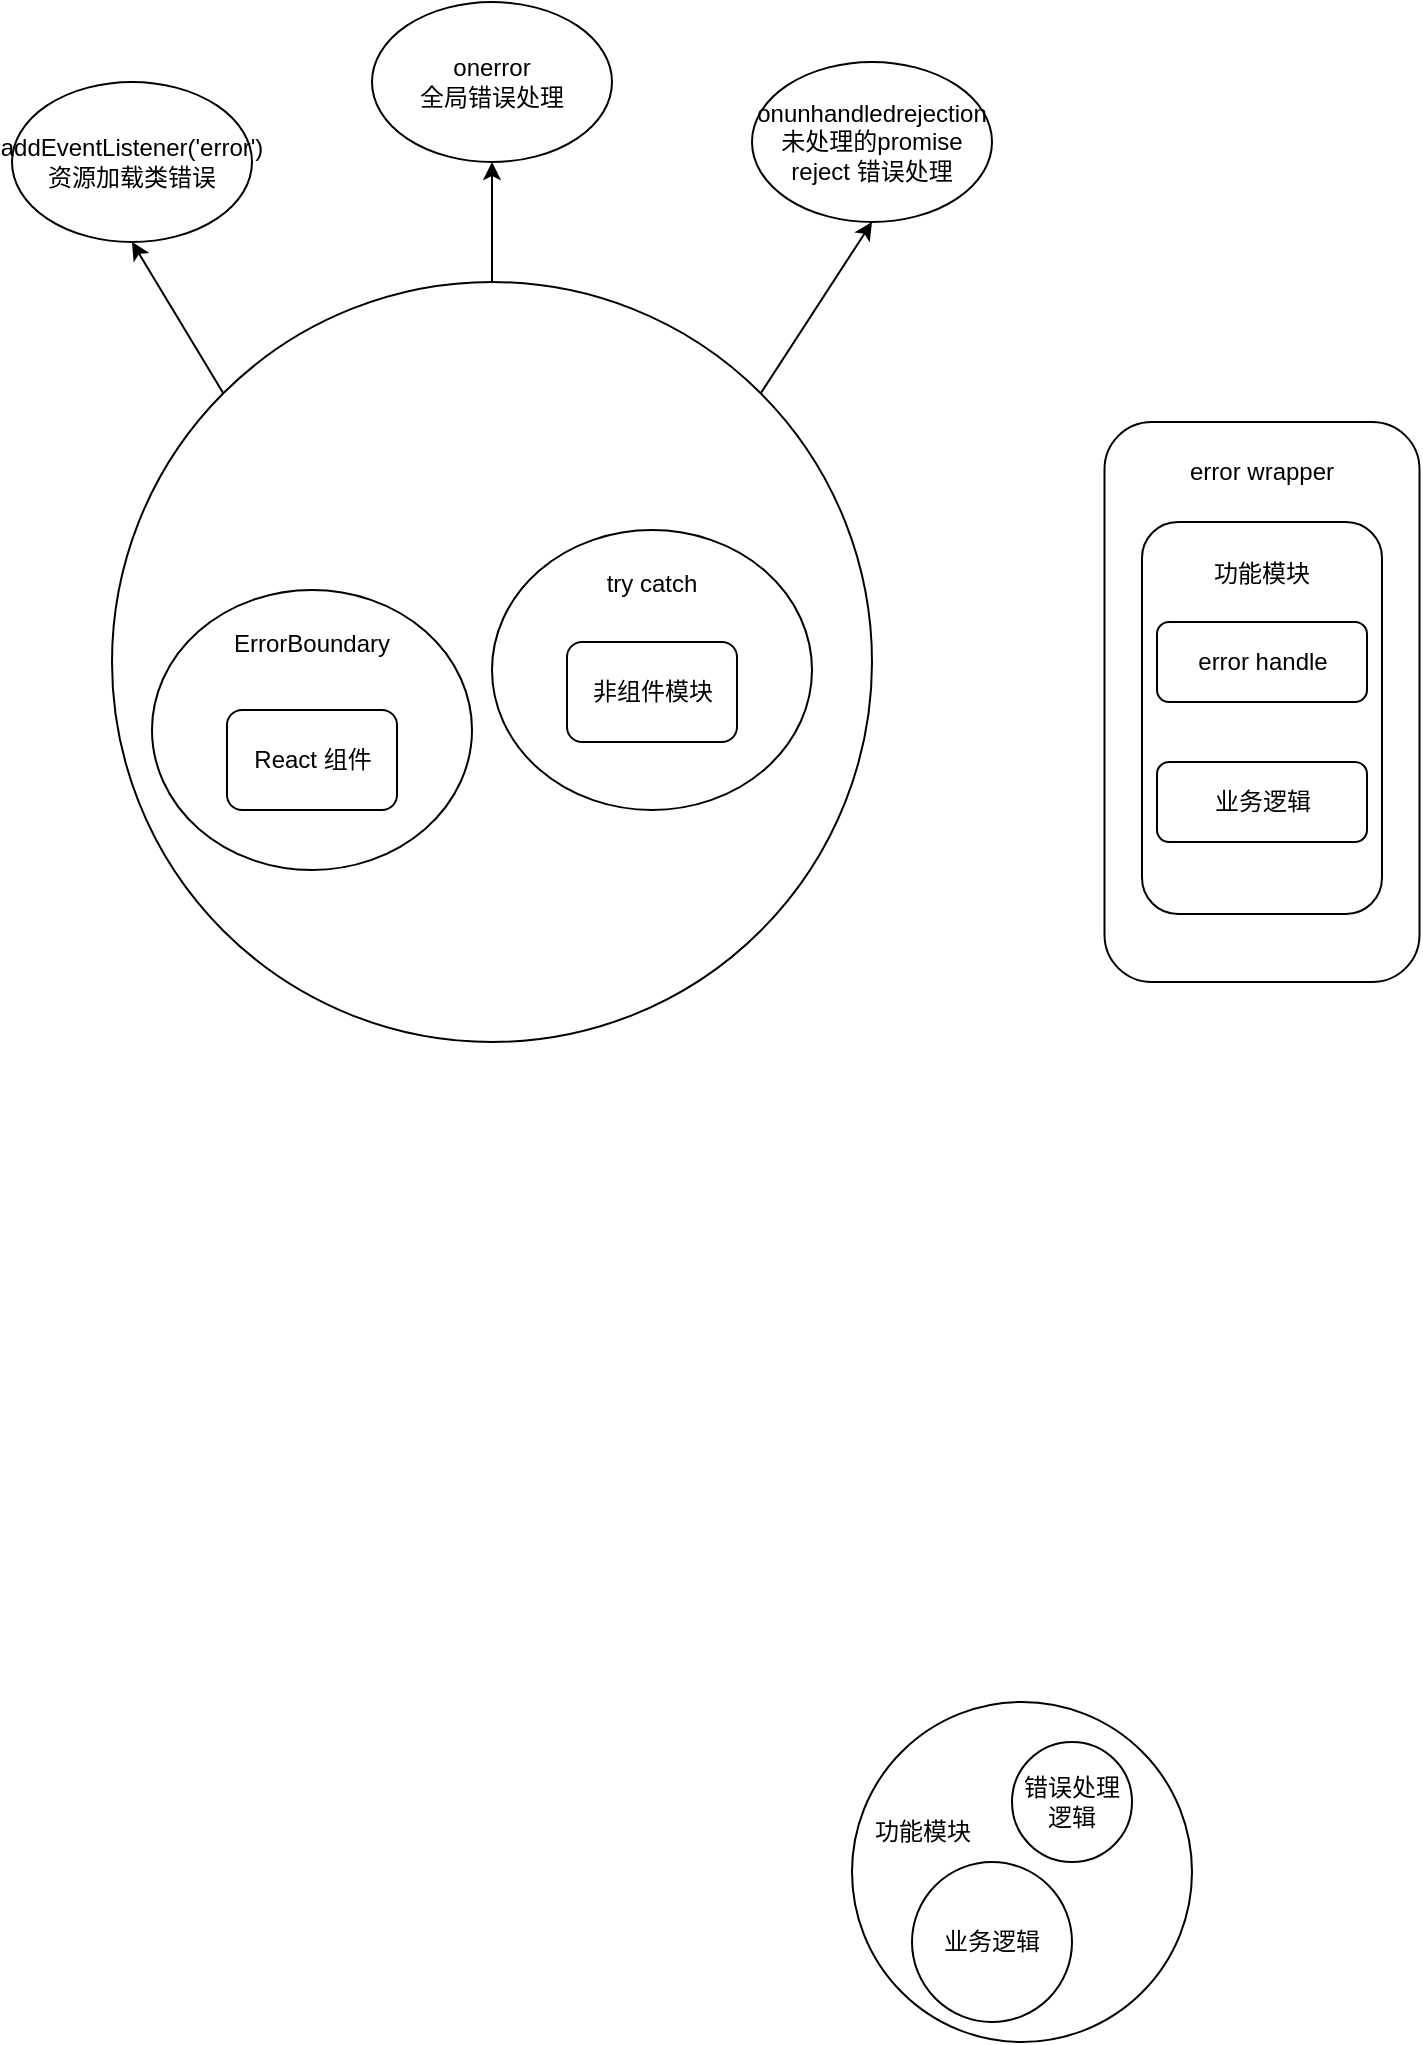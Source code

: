 <mxfile version="24.7.1" type="github">
  <diagram name="第 1 页" id="vcvGQQvWgvCkvQoSG0Wb">
    <mxGraphModel dx="954" dy="637" grid="1" gridSize="10" guides="1" tooltips="1" connect="1" arrows="1" fold="1" page="1" pageScale="1" pageWidth="1169" pageHeight="827" math="0" shadow="0">
      <root>
        <mxCell id="0" />
        <mxCell id="1" parent="0" />
        <mxCell id="uQnkR5oncuJnE6Joskx9-8" style="rounded=0;orthogonalLoop=1;jettySize=auto;html=1;exitX=0;exitY=0;exitDx=0;exitDy=0;entryX=0.5;entryY=1;entryDx=0;entryDy=0;" edge="1" parent="1" source="uQnkR5oncuJnE6Joskx9-2" target="uQnkR5oncuJnE6Joskx9-6">
          <mxGeometry relative="1" as="geometry" />
        </mxCell>
        <mxCell id="uQnkR5oncuJnE6Joskx9-9" style="rounded=0;orthogonalLoop=1;jettySize=auto;html=1;exitX=0.5;exitY=0;exitDx=0;exitDy=0;entryX=0.5;entryY=1;entryDx=0;entryDy=0;" edge="1" parent="1" source="uQnkR5oncuJnE6Joskx9-2" target="uQnkR5oncuJnE6Joskx9-4">
          <mxGeometry relative="1" as="geometry" />
        </mxCell>
        <mxCell id="uQnkR5oncuJnE6Joskx9-10" style="rounded=0;orthogonalLoop=1;jettySize=auto;html=1;exitX=1;exitY=0;exitDx=0;exitDy=0;entryX=0.5;entryY=1;entryDx=0;entryDy=0;" edge="1" parent="1" source="uQnkR5oncuJnE6Joskx9-2" target="uQnkR5oncuJnE6Joskx9-5">
          <mxGeometry relative="1" as="geometry" />
        </mxCell>
        <mxCell id="uQnkR5oncuJnE6Joskx9-2" value="" style="ellipse;whiteSpace=wrap;html=1;aspect=fixed;" vertex="1" parent="1">
          <mxGeometry x="70" y="190" width="380" height="380" as="geometry" />
        </mxCell>
        <mxCell id="uQnkR5oncuJnE6Joskx9-4" value="onerror&lt;div&gt;全局错误处理&lt;/div&gt;" style="ellipse;whiteSpace=wrap;html=1;" vertex="1" parent="1">
          <mxGeometry x="200" y="50" width="120" height="80" as="geometry" />
        </mxCell>
        <mxCell id="uQnkR5oncuJnE6Joskx9-5" value="&lt;p&gt;onunhandledrejection未处理的promise reject 错误处理&lt;/p&gt;" style="ellipse;whiteSpace=wrap;html=1;" vertex="1" parent="1">
          <mxGeometry x="390" y="80" width="120" height="80" as="geometry" />
        </mxCell>
        <mxCell id="uQnkR5oncuJnE6Joskx9-6" value="&lt;div&gt;addEventListener(&#39;error&#39;)&lt;/div&gt;&lt;div&gt;资源加载类错误&lt;/div&gt;" style="ellipse;whiteSpace=wrap;html=1;" vertex="1" parent="1">
          <mxGeometry x="20" y="90" width="120" height="80" as="geometry" />
        </mxCell>
        <mxCell id="uQnkR5oncuJnE6Joskx9-13" value="ErrorBoundary&lt;div&gt;&lt;br&gt;&lt;/div&gt;&lt;div&gt;&lt;br&gt;&lt;/div&gt;&lt;div&gt;&lt;br&gt;&lt;/div&gt;&lt;div&gt;&lt;br&gt;&lt;/div&gt;&lt;div&gt;&lt;br&gt;&lt;/div&gt;&lt;div&gt;&lt;br&gt;&lt;/div&gt;" style="ellipse;whiteSpace=wrap;html=1;" vertex="1" parent="1">
          <mxGeometry x="90" y="344" width="160" height="140" as="geometry" />
        </mxCell>
        <mxCell id="uQnkR5oncuJnE6Joskx9-15" value="try catch&lt;div&gt;&lt;br&gt;&lt;/div&gt;&lt;div&gt;&lt;br&gt;&lt;/div&gt;&lt;div&gt;&lt;br&gt;&lt;/div&gt;&lt;div&gt;&lt;br&gt;&lt;/div&gt;&lt;div&gt;&lt;br&gt;&lt;/div&gt;&lt;div&gt;&lt;br&gt;&lt;/div&gt;" style="ellipse;whiteSpace=wrap;html=1;" vertex="1" parent="1">
          <mxGeometry x="260" y="314" width="160" height="140" as="geometry" />
        </mxCell>
        <mxCell id="uQnkR5oncuJnE6Joskx9-16" value="React 组件" style="rounded=1;whiteSpace=wrap;html=1;" vertex="1" parent="1">
          <mxGeometry x="127.5" y="404" width="85" height="50" as="geometry" />
        </mxCell>
        <mxCell id="uQnkR5oncuJnE6Joskx9-14" value="非组件模块" style="rounded=1;whiteSpace=wrap;html=1;" vertex="1" parent="1">
          <mxGeometry x="297.5" y="370" width="85" height="50" as="geometry" />
        </mxCell>
        <mxCell id="uQnkR5oncuJnE6Joskx9-18" value="error wrapper&lt;div&gt;&lt;br&gt;&lt;/div&gt;&lt;div&gt;&lt;br&gt;&lt;/div&gt;&lt;div&gt;&lt;br&gt;&lt;/div&gt;&lt;div&gt;&lt;br&gt;&lt;/div&gt;&lt;div&gt;&lt;br&gt;&lt;/div&gt;&lt;div&gt;&lt;br&gt;&lt;/div&gt;&lt;div&gt;&lt;br&gt;&lt;/div&gt;&lt;div&gt;&lt;br&gt;&lt;/div&gt;&lt;div&gt;&lt;br&gt;&lt;/div&gt;&lt;div&gt;&lt;br&gt;&lt;/div&gt;&lt;div&gt;&lt;br&gt;&lt;/div&gt;&lt;div&gt;&lt;br&gt;&lt;/div&gt;&lt;div&gt;&lt;br&gt;&lt;/div&gt;&lt;div&gt;&lt;br&gt;&lt;/div&gt;&lt;div&gt;&lt;br&gt;&lt;/div&gt;&lt;div&gt;&lt;br&gt;&lt;/div&gt;" style="rounded=1;whiteSpace=wrap;html=1;" vertex="1" parent="1">
          <mxGeometry x="566.25" y="260" width="157.5" height="280" as="geometry" />
        </mxCell>
        <mxCell id="uQnkR5oncuJnE6Joskx9-17" value="功能模块&lt;div&gt;&lt;br&gt;&lt;/div&gt;&lt;div&gt;&lt;br&gt;&lt;/div&gt;&lt;div&gt;&lt;br&gt;&lt;/div&gt;&lt;div&gt;&lt;br&gt;&lt;/div&gt;&lt;div&gt;&lt;br&gt;&lt;/div&gt;&lt;div&gt;&lt;br&gt;&lt;/div&gt;&lt;div&gt;&lt;br&gt;&lt;/div&gt;&lt;div&gt;&lt;br&gt;&lt;/div&gt;&lt;div&gt;&lt;br&gt;&lt;/div&gt;&lt;div&gt;&lt;br&gt;&lt;/div&gt;" style="rounded=1;whiteSpace=wrap;html=1;" vertex="1" parent="1">
          <mxGeometry x="585" y="310" width="120" height="196" as="geometry" />
        </mxCell>
        <mxCell id="uQnkR5oncuJnE6Joskx9-19" value="error handle" style="rounded=1;whiteSpace=wrap;html=1;" vertex="1" parent="1">
          <mxGeometry x="592.5" y="360" width="105" height="40" as="geometry" />
        </mxCell>
        <mxCell id="uQnkR5oncuJnE6Joskx9-20" value="业务逻辑" style="rounded=1;whiteSpace=wrap;html=1;" vertex="1" parent="1">
          <mxGeometry x="592.5" y="430" width="105" height="40" as="geometry" />
        </mxCell>
        <mxCell id="uQnkR5oncuJnE6Joskx9-22" value="" style="ellipse;whiteSpace=wrap;html=1;aspect=fixed;" vertex="1" parent="1">
          <mxGeometry x="440" y="900" width="170" height="170" as="geometry" />
        </mxCell>
        <mxCell id="uQnkR5oncuJnE6Joskx9-21" value="业务逻辑" style="ellipse;whiteSpace=wrap;html=1;aspect=fixed;" vertex="1" parent="1">
          <mxGeometry x="470" y="980" width="80" height="80" as="geometry" />
        </mxCell>
        <mxCell id="uQnkR5oncuJnE6Joskx9-23" value="功能模块" style="text;html=1;align=center;verticalAlign=middle;resizable=0;points=[];autosize=1;strokeColor=none;fillColor=none;" vertex="1" parent="1">
          <mxGeometry x="440" y="950" width="70" height="30" as="geometry" />
        </mxCell>
        <mxCell id="uQnkR5oncuJnE6Joskx9-24" value="错误处理逻辑" style="ellipse;whiteSpace=wrap;html=1;aspect=fixed;" vertex="1" parent="1">
          <mxGeometry x="520" y="920" width="60" height="60" as="geometry" />
        </mxCell>
      </root>
    </mxGraphModel>
  </diagram>
</mxfile>
